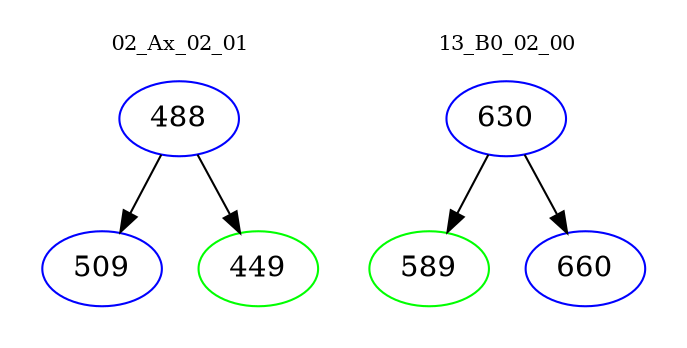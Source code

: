 digraph{
subgraph cluster_0 {
color = white
label = "02_Ax_02_01";
fontsize=10;
T0_488 [label="488", color="blue"]
T0_488 -> T0_509 [color="black"]
T0_509 [label="509", color="blue"]
T0_488 -> T0_449 [color="black"]
T0_449 [label="449", color="green"]
}
subgraph cluster_1 {
color = white
label = "13_B0_02_00";
fontsize=10;
T1_630 [label="630", color="blue"]
T1_630 -> T1_589 [color="black"]
T1_589 [label="589", color="green"]
T1_630 -> T1_660 [color="black"]
T1_660 [label="660", color="blue"]
}
}
